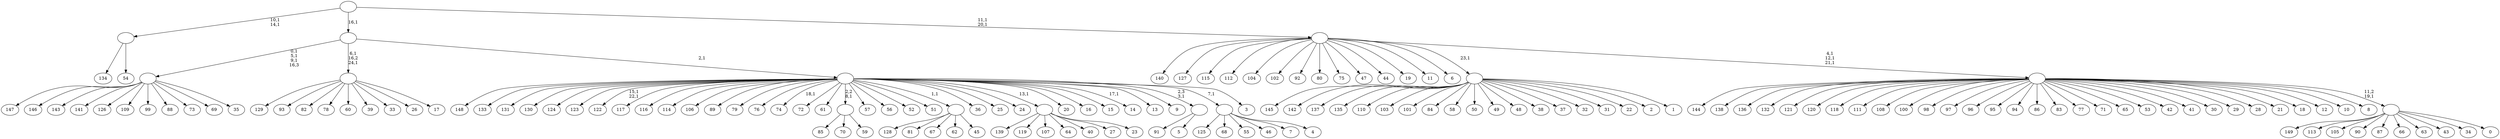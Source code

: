 digraph T {
	175 [label="149"]
	174 [label="148"]
	173 [label="147"]
	172 [label="146"]
	171 [label="145"]
	170 [label="144"]
	169 [label="143"]
	168 [label="142"]
	167 [label="141"]
	166 [label="140"]
	165 [label="139"]
	164 [label="138"]
	163 [label="137"]
	162 [label="136"]
	161 [label="135"]
	160 [label="134"]
	159 [label="133"]
	158 [label="132"]
	157 [label="131"]
	156 [label="130"]
	155 [label="129"]
	154 [label="128"]
	153 [label="127"]
	152 [label="126"]
	151 [label="125"]
	150 [label="124"]
	149 [label="123"]
	148 [label="122"]
	145 [label="121"]
	144 [label="120"]
	143 [label="119"]
	142 [label="118"]
	141 [label="117"]
	140 [label="116"]
	139 [label="115"]
	138 [label="114"]
	137 [label="113"]
	136 [label="112"]
	135 [label="111"]
	134 [label="110"]
	133 [label="109"]
	132 [label="108"]
	131 [label="107"]
	130 [label="106"]
	129 [label="105"]
	128 [label="104"]
	127 [label="103"]
	126 [label="102"]
	125 [label="101"]
	124 [label="100"]
	123 [label="99"]
	122 [label="98"]
	121 [label="97"]
	120 [label="96"]
	119 [label="95"]
	118 [label="94"]
	117 [label="93"]
	116 [label="92"]
	115 [label="91"]
	114 [label="90"]
	113 [label="89"]
	112 [label="88"]
	111 [label="87"]
	110 [label="86"]
	109 [label="85"]
	108 [label="84"]
	107 [label="83"]
	106 [label="82"]
	105 [label="81"]
	104 [label="80"]
	103 [label="79"]
	102 [label="78"]
	101 [label="77"]
	100 [label="76"]
	99 [label="75"]
	98 [label="74"]
	96 [label="73"]
	95 [label="72"]
	94 [label="71"]
	93 [label="70"]
	92 [label="69"]
	91 [label="68"]
	90 [label="67"]
	89 [label="66"]
	88 [label="65"]
	87 [label="64"]
	86 [label="63"]
	85 [label="62"]
	84 [label="61"]
	83 [label="60"]
	82 [label="59"]
	81 [label=""]
	80 [label="58"]
	79 [label="57"]
	78 [label="56"]
	77 [label="55"]
	76 [label="54"]
	75 [label=""]
	73 [label="53"]
	72 [label="52"]
	71 [label="51"]
	70 [label="50"]
	69 [label="49"]
	68 [label="48"]
	67 [label="47"]
	66 [label="46"]
	65 [label="45"]
	64 [label=""]
	63 [label="44"]
	62 [label="43"]
	61 [label="42"]
	60 [label="41"]
	59 [label="40"]
	58 [label="39"]
	57 [label="38"]
	56 [label="37"]
	55 [label="36"]
	54 [label="35"]
	53 [label=""]
	50 [label="34"]
	49 [label="33"]
	48 [label="32"]
	47 [label="31"]
	46 [label="30"]
	45 [label="29"]
	44 [label="28"]
	43 [label="27"]
	42 [label="26"]
	41 [label="25"]
	40 [label="24"]
	39 [label="23"]
	38 [label=""]
	37 [label="22"]
	36 [label="21"]
	35 [label="20"]
	34 [label="19"]
	33 [label="18"]
	32 [label="17"]
	31 [label=""]
	29 [label="16"]
	28 [label="15"]
	27 [label="14"]
	25 [label="13"]
	24 [label="12"]
	23 [label="11"]
	22 [label="10"]
	21 [label="9"]
	20 [label="8"]
	19 [label="7"]
	18 [label="6"]
	17 [label="5"]
	16 [label=""]
	15 [label="4"]
	14 [label=""]
	13 [label="3"]
	12 [label=""]
	11 [label=""]
	10 [label="2"]
	9 [label="1"]
	8 [label=""]
	7 [label="0"]
	6 [label=""]
	5 [label=""]
	2 [label=""]
	0 [label=""]
	81 -> 109 [label=""]
	81 -> 93 [label=""]
	81 -> 82 [label=""]
	75 -> 160 [label=""]
	75 -> 76 [label=""]
	64 -> 154 [label=""]
	64 -> 105 [label=""]
	64 -> 90 [label=""]
	64 -> 85 [label=""]
	64 -> 65 [label=""]
	53 -> 173 [label=""]
	53 -> 172 [label=""]
	53 -> 169 [label=""]
	53 -> 167 [label=""]
	53 -> 152 [label=""]
	53 -> 133 [label=""]
	53 -> 123 [label=""]
	53 -> 112 [label=""]
	53 -> 96 [label=""]
	53 -> 92 [label=""]
	53 -> 54 [label=""]
	38 -> 165 [label=""]
	38 -> 143 [label=""]
	38 -> 131 [label=""]
	38 -> 87 [label=""]
	38 -> 59 [label=""]
	38 -> 43 [label=""]
	38 -> 39 [label=""]
	31 -> 155 [label=""]
	31 -> 117 [label=""]
	31 -> 106 [label=""]
	31 -> 102 [label=""]
	31 -> 83 [label=""]
	31 -> 58 [label=""]
	31 -> 49 [label=""]
	31 -> 42 [label=""]
	31 -> 32 [label=""]
	16 -> 115 [label=""]
	16 -> 17 [label=""]
	14 -> 151 [label=""]
	14 -> 91 [label=""]
	14 -> 77 [label=""]
	14 -> 66 [label=""]
	14 -> 19 [label=""]
	14 -> 15 [label=""]
	12 -> 27 [label="17,1"]
	12 -> 98 [label="18,1"]
	12 -> 148 [label="15,1\n22,1"]
	12 -> 174 [label=""]
	12 -> 159 [label=""]
	12 -> 157 [label=""]
	12 -> 156 [label=""]
	12 -> 150 [label=""]
	12 -> 149 [label=""]
	12 -> 141 [label=""]
	12 -> 140 [label=""]
	12 -> 138 [label=""]
	12 -> 130 [label=""]
	12 -> 113 [label=""]
	12 -> 103 [label=""]
	12 -> 100 [label=""]
	12 -> 95 [label=""]
	12 -> 84 [label=""]
	12 -> 81 [label="2,2\n8,1"]
	12 -> 79 [label=""]
	12 -> 78 [label=""]
	12 -> 72 [label=""]
	12 -> 71 [label=""]
	12 -> 64 [label="1,1"]
	12 -> 55 [label=""]
	12 -> 41 [label=""]
	12 -> 40 [label=""]
	12 -> 38 [label="13,1"]
	12 -> 35 [label=""]
	12 -> 29 [label=""]
	12 -> 28 [label=""]
	12 -> 25 [label=""]
	12 -> 21 [label=""]
	12 -> 16 [label="2,3\n3,1"]
	12 -> 14 [label="7,1"]
	12 -> 13 [label=""]
	11 -> 31 [label="6,1\n16,2\n24,1"]
	11 -> 53 [label="0,1\n5,1\n9,1\n16,3"]
	11 -> 12 [label="2,1"]
	8 -> 171 [label=""]
	8 -> 168 [label=""]
	8 -> 163 [label=""]
	8 -> 161 [label=""]
	8 -> 134 [label=""]
	8 -> 127 [label=""]
	8 -> 125 [label=""]
	8 -> 108 [label=""]
	8 -> 80 [label=""]
	8 -> 70 [label=""]
	8 -> 69 [label=""]
	8 -> 68 [label=""]
	8 -> 57 [label=""]
	8 -> 56 [label=""]
	8 -> 48 [label=""]
	8 -> 47 [label=""]
	8 -> 37 [label=""]
	8 -> 10 [label=""]
	8 -> 9 [label=""]
	6 -> 175 [label=""]
	6 -> 137 [label=""]
	6 -> 129 [label=""]
	6 -> 114 [label=""]
	6 -> 111 [label=""]
	6 -> 89 [label=""]
	6 -> 86 [label=""]
	6 -> 62 [label=""]
	6 -> 50 [label=""]
	6 -> 7 [label=""]
	5 -> 170 [label=""]
	5 -> 164 [label=""]
	5 -> 162 [label=""]
	5 -> 158 [label=""]
	5 -> 145 [label=""]
	5 -> 144 [label=""]
	5 -> 142 [label=""]
	5 -> 135 [label=""]
	5 -> 132 [label=""]
	5 -> 124 [label=""]
	5 -> 122 [label=""]
	5 -> 121 [label=""]
	5 -> 120 [label=""]
	5 -> 119 [label=""]
	5 -> 118 [label=""]
	5 -> 110 [label=""]
	5 -> 107 [label=""]
	5 -> 101 [label=""]
	5 -> 94 [label=""]
	5 -> 88 [label=""]
	5 -> 73 [label=""]
	5 -> 61 [label=""]
	5 -> 60 [label=""]
	5 -> 46 [label=""]
	5 -> 45 [label=""]
	5 -> 44 [label=""]
	5 -> 36 [label=""]
	5 -> 33 [label=""]
	5 -> 24 [label=""]
	5 -> 22 [label=""]
	5 -> 20 [label=""]
	5 -> 6 [label="11,2\n19,1"]
	2 -> 5 [label="4,1\n12,1\n21,1"]
	2 -> 166 [label=""]
	2 -> 153 [label=""]
	2 -> 139 [label=""]
	2 -> 136 [label=""]
	2 -> 128 [label=""]
	2 -> 126 [label=""]
	2 -> 116 [label=""]
	2 -> 104 [label=""]
	2 -> 99 [label=""]
	2 -> 67 [label=""]
	2 -> 63 [label=""]
	2 -> 34 [label=""]
	2 -> 23 [label=""]
	2 -> 18 [label=""]
	2 -> 8 [label="23,1"]
	0 -> 2 [label="11,1\n20,1"]
	0 -> 75 [label="10,1\n14,1"]
	0 -> 11 [label="16,1"]
}
